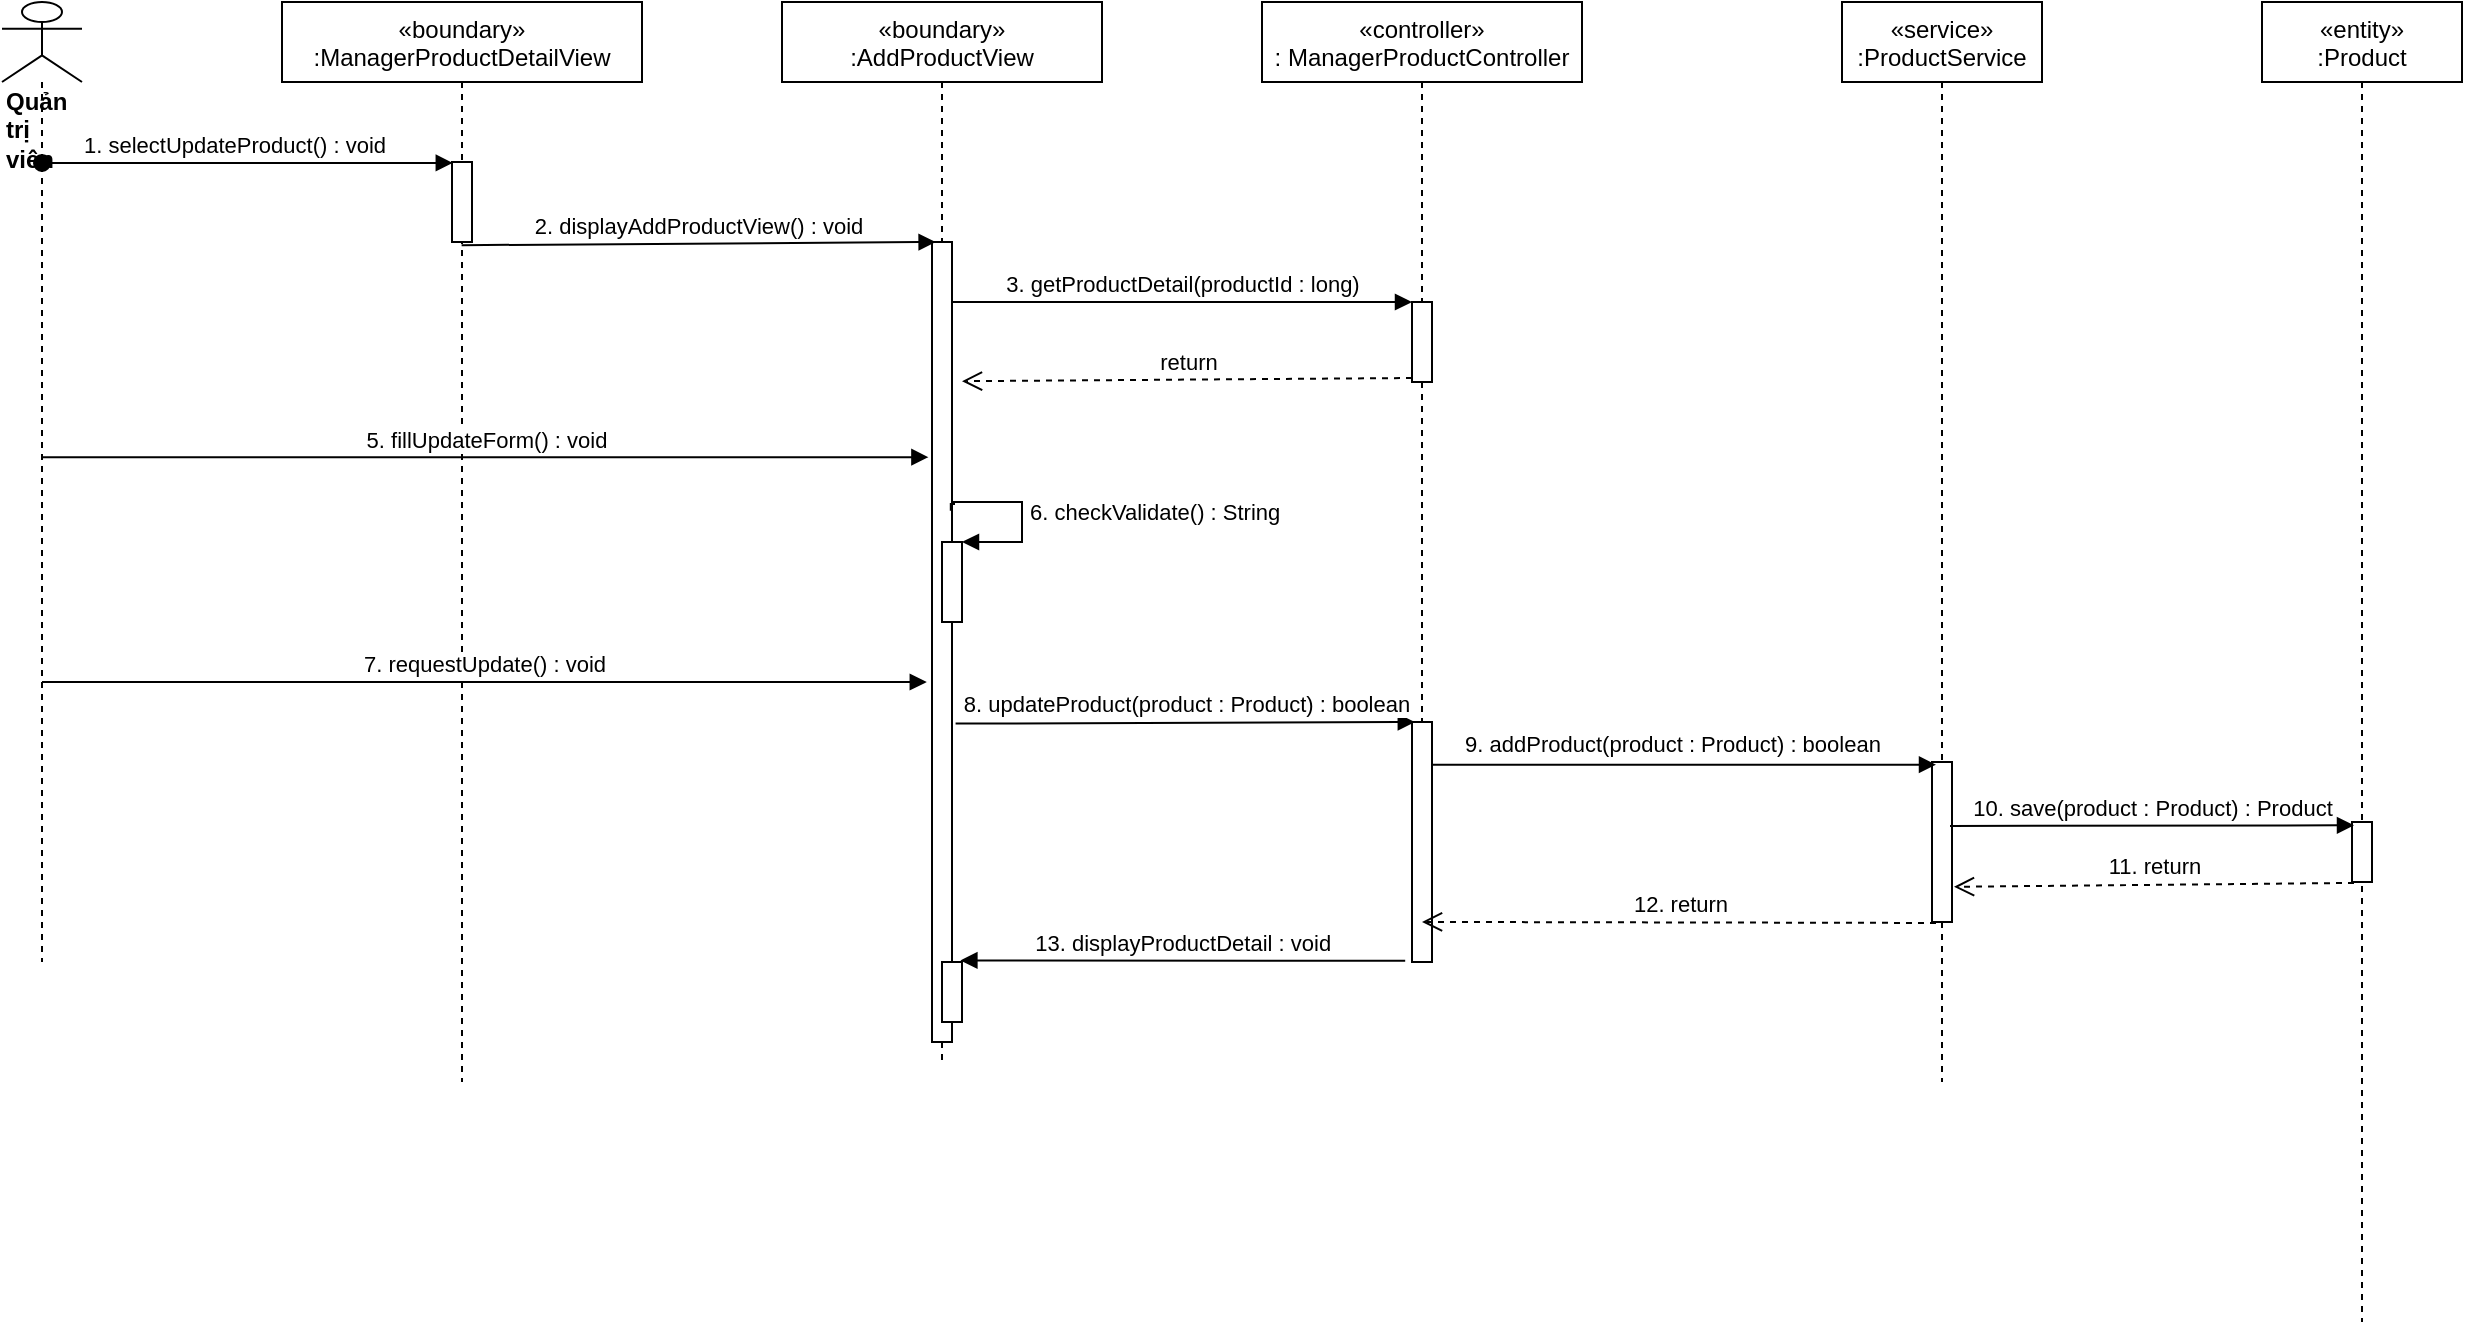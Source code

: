 <mxfile version="14.6.11" type="device"><diagram id="kgpKYQtTHZ0yAKxKKP6v" name="Page-1"><mxGraphModel dx="1038" dy="523" grid="1" gridSize="10" guides="1" tooltips="1" connect="1" arrows="1" fold="1" page="1" pageScale="1" pageWidth="850" pageHeight="1100" math="0" shadow="0"><root><mxCell id="0"/><mxCell id="1" parent="0"/><mxCell id="izOkMD0IfcbqoDiLCpiZ-1" value="«boundary»&#10;:AddProductView" style="shape=umlLifeline;perimeter=lifelinePerimeter;container=1;collapsible=0;recursiveResize=0;rounded=0;shadow=0;strokeWidth=1;" vertex="1" parent="1"><mxGeometry x="460" y="80" width="160" height="530" as="geometry"/></mxCell><mxCell id="izOkMD0IfcbqoDiLCpiZ-2" value="" style="points=[];perimeter=orthogonalPerimeter;rounded=0;shadow=0;strokeWidth=1;" vertex="1" parent="izOkMD0IfcbqoDiLCpiZ-1"><mxGeometry x="75" y="120" width="10" height="400" as="geometry"/></mxCell><mxCell id="izOkMD0IfcbqoDiLCpiZ-29" value="" style="html=1;points=[];perimeter=orthogonalPerimeter;" vertex="1" parent="izOkMD0IfcbqoDiLCpiZ-1"><mxGeometry x="80" y="270" width="10" height="40" as="geometry"/></mxCell><mxCell id="izOkMD0IfcbqoDiLCpiZ-30" value="6. checkValidate() : String" style="edgeStyle=orthogonalEdgeStyle;html=1;align=left;spacingLeft=2;endArrow=block;rounded=0;entryX=1;entryY=0;exitX=0.94;exitY=0.336;exitDx=0;exitDy=0;exitPerimeter=0;" edge="1" target="izOkMD0IfcbqoDiLCpiZ-29" parent="izOkMD0IfcbqoDiLCpiZ-1" source="izOkMD0IfcbqoDiLCpiZ-2"><mxGeometry relative="1" as="geometry"><mxPoint x="90" y="250" as="sourcePoint"/><Array as="points"><mxPoint x="86" y="251"/><mxPoint x="86" y="250"/><mxPoint x="120" y="250"/><mxPoint x="120" y="270"/></Array></mxGeometry></mxCell><mxCell id="izOkMD0IfcbqoDiLCpiZ-3" value="«controller»&#10;: ManagerProductController" style="shape=umlLifeline;perimeter=lifelinePerimeter;container=1;collapsible=0;recursiveResize=0;rounded=0;shadow=0;strokeWidth=1;" vertex="1" parent="1"><mxGeometry x="700" y="80" width="160" height="480" as="geometry"/></mxCell><mxCell id="izOkMD0IfcbqoDiLCpiZ-26" value="" style="html=1;points=[];perimeter=orthogonalPerimeter;" vertex="1" parent="izOkMD0IfcbqoDiLCpiZ-3"><mxGeometry x="75" y="150" width="10" height="40" as="geometry"/></mxCell><mxCell id="izOkMD0IfcbqoDiLCpiZ-23" value="" style="points=[];perimeter=orthogonalPerimeter;rounded=0;shadow=0;strokeWidth=1;" vertex="1" parent="izOkMD0IfcbqoDiLCpiZ-3"><mxGeometry x="75" y="360" width="10" height="120" as="geometry"/></mxCell><mxCell id="izOkMD0IfcbqoDiLCpiZ-4" value="&lt;div&gt;&lt;b&gt;Quản trị viên&lt;/b&gt;&lt;/div&gt;" style="shape=umlLifeline;participant=umlActor;perimeter=lifelinePerimeter;whiteSpace=wrap;html=1;container=1;collapsible=0;recursiveResize=0;verticalAlign=top;spacingTop=36;outlineConnect=0;align=left;size=40;" vertex="1" parent="1"><mxGeometry x="70" y="80" width="40" height="480" as="geometry"/></mxCell><mxCell id="izOkMD0IfcbqoDiLCpiZ-5" value="1. selectUpdateProduct() : void" style="verticalAlign=bottom;startArrow=oval;endArrow=block;startSize=8;shadow=0;strokeWidth=1;entryX=0.04;entryY=0.012;entryDx=0;entryDy=0;entryPerimeter=0;" edge="1" parent="1" source="izOkMD0IfcbqoDiLCpiZ-4" target="izOkMD0IfcbqoDiLCpiZ-17"><mxGeometry x="-0.06" relative="1" as="geometry"><mxPoint x="100" y="170" as="sourcePoint"/><mxPoint as="offset"/></mxGeometry></mxCell><mxCell id="izOkMD0IfcbqoDiLCpiZ-6" value="«service»&#10;:ProductService" style="shape=umlLifeline;perimeter=lifelinePerimeter;container=1;collapsible=0;recursiveResize=0;rounded=0;shadow=0;strokeWidth=1;" vertex="1" parent="1"><mxGeometry x="990" y="80" width="100" height="540" as="geometry"/></mxCell><mxCell id="izOkMD0IfcbqoDiLCpiZ-7" value="" style="points=[];perimeter=orthogonalPerimeter;rounded=0;shadow=0;strokeWidth=1;" vertex="1" parent="izOkMD0IfcbqoDiLCpiZ-6"><mxGeometry x="45" y="380" width="10" height="80" as="geometry"/></mxCell><mxCell id="izOkMD0IfcbqoDiLCpiZ-8" value="" style="html=1;verticalAlign=bottom;endArrow=block;entryX=0.2;entryY=0.017;entryDx=0;entryDy=0;entryPerimeter=0;" edge="1" parent="1" source="izOkMD0IfcbqoDiLCpiZ-23" target="izOkMD0IfcbqoDiLCpiZ-7"><mxGeometry width="80" relative="1" as="geometry"><mxPoint x="609" y="221.68" as="sourcePoint"/><mxPoint x="770" y="222" as="targetPoint"/></mxGeometry></mxCell><mxCell id="izOkMD0IfcbqoDiLCpiZ-9" value="9. addProduct(product : Product) : boolean" style="edgeLabel;html=1;align=center;verticalAlign=middle;resizable=0;points=[];" vertex="1" connectable="0" parent="izOkMD0IfcbqoDiLCpiZ-8"><mxGeometry x="-0.077" y="4" relative="1" as="geometry"><mxPoint x="3" y="-7" as="offset"/></mxGeometry></mxCell><mxCell id="izOkMD0IfcbqoDiLCpiZ-10" value="12. return" style="html=1;verticalAlign=bottom;endArrow=open;dashed=1;endSize=8;exitX=0.2;exitY=1.006;exitDx=0;exitDy=0;exitPerimeter=0;entryX=0.5;entryY=0.833;entryDx=0;entryDy=0;entryPerimeter=0;" edge="1" parent="1" source="izOkMD0IfcbqoDiLCpiZ-7" target="izOkMD0IfcbqoDiLCpiZ-23"><mxGeometry relative="1" as="geometry"><mxPoint x="845" y="261.015" as="sourcePoint"/><mxPoint x="790" y="540" as="targetPoint"/></mxGeometry></mxCell><mxCell id="izOkMD0IfcbqoDiLCpiZ-11" value="13. displayProductDetail : void" style="verticalAlign=bottom;endArrow=block;shadow=0;strokeWidth=1;exitX=-0.34;exitY=0.995;exitDx=0;exitDy=0;exitPerimeter=0;entryX=0.92;entryY=-0.027;entryDx=0;entryDy=0;entryPerimeter=0;" edge="1" parent="1" source="izOkMD0IfcbqoDiLCpiZ-23" target="izOkMD0IfcbqoDiLCpiZ-25"><mxGeometry relative="1" as="geometry"><mxPoint x="550" y="319" as="sourcePoint"/><mxPoint x="560" y="559" as="targetPoint"/></mxGeometry></mxCell><mxCell id="izOkMD0IfcbqoDiLCpiZ-12" value="«entity»&#10;:Product" style="shape=umlLifeline;perimeter=lifelinePerimeter;container=1;collapsible=0;recursiveResize=0;rounded=0;shadow=0;strokeWidth=1;" vertex="1" parent="1"><mxGeometry x="1200" y="80" width="100" height="660" as="geometry"/></mxCell><mxCell id="izOkMD0IfcbqoDiLCpiZ-13" value="" style="points=[];perimeter=orthogonalPerimeter;rounded=0;shadow=0;strokeWidth=1;" vertex="1" parent="izOkMD0IfcbqoDiLCpiZ-12"><mxGeometry x="45" y="410" width="10" height="30" as="geometry"/></mxCell><mxCell id="izOkMD0IfcbqoDiLCpiZ-14" value="10. save(product : Product) : Product" style="html=1;verticalAlign=bottom;endArrow=block;entryX=0.1;entryY=0.055;entryDx=0;entryDy=0;entryPerimeter=0;" edge="1" parent="1" target="izOkMD0IfcbqoDiLCpiZ-13"><mxGeometry width="80" relative="1" as="geometry"><mxPoint x="1044" y="492" as="sourcePoint"/><mxPoint x="1010" y="239" as="targetPoint"/></mxGeometry></mxCell><mxCell id="izOkMD0IfcbqoDiLCpiZ-15" value="11. return" style="html=1;verticalAlign=bottom;endArrow=open;dashed=1;endSize=8;exitX=0.1;exitY=1.015;exitDx=0;exitDy=0;exitPerimeter=0;entryX=1.1;entryY=0.78;entryDx=0;entryDy=0;entryPerimeter=0;" edge="1" parent="1" source="izOkMD0IfcbqoDiLCpiZ-13" target="izOkMD0IfcbqoDiLCpiZ-7"><mxGeometry relative="1" as="geometry"><mxPoint x="790" y="300" as="sourcePoint"/><mxPoint x="1080" y="520" as="targetPoint"/></mxGeometry></mxCell><mxCell id="izOkMD0IfcbqoDiLCpiZ-16" value="«boundary»&#10;:ManagerProductDetailView" style="shape=umlLifeline;perimeter=lifelinePerimeter;container=1;collapsible=0;recursiveResize=0;rounded=0;shadow=0;strokeWidth=1;" vertex="1" parent="1"><mxGeometry x="210" y="80" width="180" height="540" as="geometry"/></mxCell><mxCell id="izOkMD0IfcbqoDiLCpiZ-17" value="" style="points=[];perimeter=orthogonalPerimeter;rounded=0;shadow=0;strokeWidth=1;" vertex="1" parent="izOkMD0IfcbqoDiLCpiZ-16"><mxGeometry x="85" y="80" width="10" height="40" as="geometry"/></mxCell><mxCell id="izOkMD0IfcbqoDiLCpiZ-18" value="2. displayAddProductView() : void" style="html=1;verticalAlign=bottom;endArrow=block;entryX=0.18;entryY=0;entryDx=0;entryDy=0;entryPerimeter=0;exitX=0.48;exitY=1.04;exitDx=0;exitDy=0;exitPerimeter=0;" edge="1" parent="1" source="izOkMD0IfcbqoDiLCpiZ-17" target="izOkMD0IfcbqoDiLCpiZ-2"><mxGeometry width="80" relative="1" as="geometry"><mxPoint x="310" y="200" as="sourcePoint"/><mxPoint x="450" y="202" as="targetPoint"/></mxGeometry></mxCell><mxCell id="izOkMD0IfcbqoDiLCpiZ-22" value="5. fillUpdateForm() : void" style="html=1;verticalAlign=bottom;endArrow=block;entryX=-0.18;entryY=0.269;entryDx=0;entryDy=0;entryPerimeter=0;" edge="1" parent="1" source="izOkMD0IfcbqoDiLCpiZ-4" target="izOkMD0IfcbqoDiLCpiZ-2"><mxGeometry width="80" relative="1" as="geometry"><mxPoint x="380" y="270" as="sourcePoint"/><mxPoint x="450" y="317" as="targetPoint"/></mxGeometry></mxCell><mxCell id="izOkMD0IfcbqoDiLCpiZ-24" value="8. updateProduct(product : Product) : boolean" style="html=1;verticalAlign=bottom;endArrow=block;entryX=0.14;entryY=0;entryDx=0;entryDy=0;entryPerimeter=0;exitX=1.18;exitY=0.602;exitDx=0;exitDy=0;exitPerimeter=0;" edge="1" parent="1" target="izOkMD0IfcbqoDiLCpiZ-23" source="izOkMD0IfcbqoDiLCpiZ-2"><mxGeometry width="80" relative="1" as="geometry"><mxPoint x="560" y="413" as="sourcePoint"/><mxPoint x="700" y="370" as="targetPoint"/></mxGeometry></mxCell><mxCell id="izOkMD0IfcbqoDiLCpiZ-25" value="" style="html=1;points=[];perimeter=orthogonalPerimeter;" vertex="1" parent="1"><mxGeometry x="540" y="560" width="10" height="30" as="geometry"/></mxCell><mxCell id="izOkMD0IfcbqoDiLCpiZ-27" value="3. getProductDetail(productId : long)" style="html=1;verticalAlign=bottom;endArrow=block;entryX=0;entryY=0;" edge="1" target="izOkMD0IfcbqoDiLCpiZ-26" parent="1" source="izOkMD0IfcbqoDiLCpiZ-2"><mxGeometry relative="1" as="geometry"><mxPoint x="665" y="230" as="sourcePoint"/></mxGeometry></mxCell><mxCell id="izOkMD0IfcbqoDiLCpiZ-28" value="return" style="html=1;verticalAlign=bottom;endArrow=open;dashed=1;endSize=8;exitX=0;exitY=0.95;entryX=1.5;entryY=0.174;entryDx=0;entryDy=0;entryPerimeter=0;" edge="1" source="izOkMD0IfcbqoDiLCpiZ-26" parent="1" target="izOkMD0IfcbqoDiLCpiZ-2"><mxGeometry relative="1" as="geometry"><mxPoint x="560" y="268" as="targetPoint"/></mxGeometry></mxCell><mxCell id="izOkMD0IfcbqoDiLCpiZ-31" value="7. requestUpdate() : void" style="html=1;verticalAlign=bottom;endArrow=block;entryX=-0.26;entryY=0.55;entryDx=0;entryDy=0;entryPerimeter=0;" edge="1" parent="1" source="izOkMD0IfcbqoDiLCpiZ-4" target="izOkMD0IfcbqoDiLCpiZ-2"><mxGeometry width="80" relative="1" as="geometry"><mxPoint x="510" y="370" as="sourcePoint"/><mxPoint x="490" y="370" as="targetPoint"/></mxGeometry></mxCell></root></mxGraphModel></diagram></mxfile>
